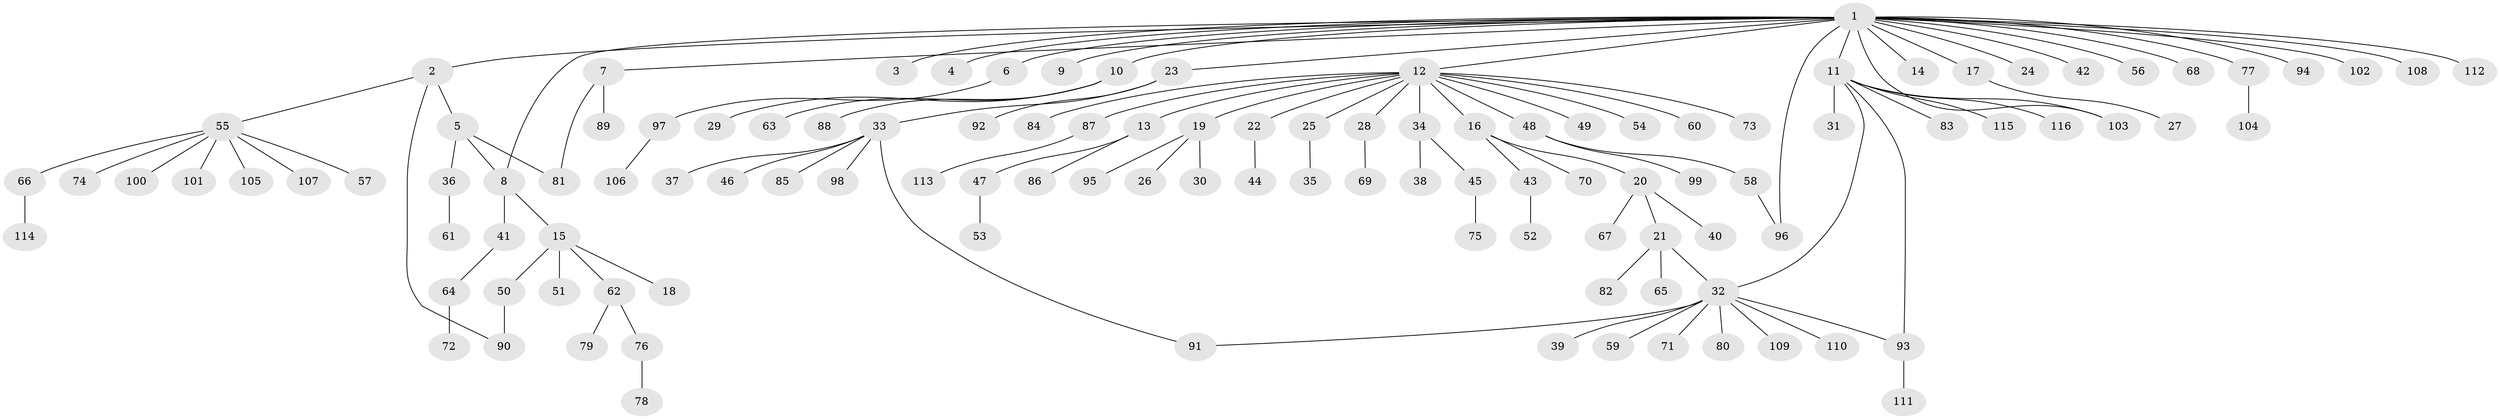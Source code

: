 // Generated by graph-tools (version 1.1) at 2025/47/03/09/25 04:47:24]
// undirected, 116 vertices, 123 edges
graph export_dot {
graph [start="1"]
  node [color=gray90,style=filled];
  1;
  2;
  3;
  4;
  5;
  6;
  7;
  8;
  9;
  10;
  11;
  12;
  13;
  14;
  15;
  16;
  17;
  18;
  19;
  20;
  21;
  22;
  23;
  24;
  25;
  26;
  27;
  28;
  29;
  30;
  31;
  32;
  33;
  34;
  35;
  36;
  37;
  38;
  39;
  40;
  41;
  42;
  43;
  44;
  45;
  46;
  47;
  48;
  49;
  50;
  51;
  52;
  53;
  54;
  55;
  56;
  57;
  58;
  59;
  60;
  61;
  62;
  63;
  64;
  65;
  66;
  67;
  68;
  69;
  70;
  71;
  72;
  73;
  74;
  75;
  76;
  77;
  78;
  79;
  80;
  81;
  82;
  83;
  84;
  85;
  86;
  87;
  88;
  89;
  90;
  91;
  92;
  93;
  94;
  95;
  96;
  97;
  98;
  99;
  100;
  101;
  102;
  103;
  104;
  105;
  106;
  107;
  108;
  109;
  110;
  111;
  112;
  113;
  114;
  115;
  116;
  1 -- 2;
  1 -- 3;
  1 -- 4;
  1 -- 6;
  1 -- 7;
  1 -- 8;
  1 -- 9;
  1 -- 10;
  1 -- 11;
  1 -- 12;
  1 -- 14;
  1 -- 17;
  1 -- 23;
  1 -- 24;
  1 -- 42;
  1 -- 56;
  1 -- 68;
  1 -- 77;
  1 -- 94;
  1 -- 96;
  1 -- 102;
  1 -- 103;
  1 -- 108;
  1 -- 112;
  2 -- 5;
  2 -- 55;
  2 -- 90;
  5 -- 8;
  5 -- 36;
  5 -- 81;
  6 -- 97;
  7 -- 81;
  7 -- 89;
  8 -- 15;
  8 -- 41;
  10 -- 29;
  10 -- 63;
  10 -- 88;
  11 -- 31;
  11 -- 32;
  11 -- 83;
  11 -- 93;
  11 -- 103;
  11 -- 115;
  11 -- 116;
  12 -- 13;
  12 -- 16;
  12 -- 19;
  12 -- 22;
  12 -- 25;
  12 -- 28;
  12 -- 34;
  12 -- 48;
  12 -- 49;
  12 -- 54;
  12 -- 60;
  12 -- 73;
  12 -- 84;
  12 -- 87;
  13 -- 47;
  13 -- 86;
  15 -- 18;
  15 -- 50;
  15 -- 51;
  15 -- 62;
  16 -- 20;
  16 -- 43;
  16 -- 70;
  17 -- 27;
  19 -- 26;
  19 -- 30;
  19 -- 95;
  20 -- 21;
  20 -- 40;
  20 -- 67;
  21 -- 32;
  21 -- 65;
  21 -- 82;
  22 -- 44;
  23 -- 33;
  23 -- 92;
  25 -- 35;
  28 -- 69;
  32 -- 39;
  32 -- 59;
  32 -- 71;
  32 -- 80;
  32 -- 91;
  32 -- 93;
  32 -- 109;
  32 -- 110;
  33 -- 37;
  33 -- 46;
  33 -- 85;
  33 -- 91;
  33 -- 98;
  34 -- 38;
  34 -- 45;
  36 -- 61;
  41 -- 64;
  43 -- 52;
  45 -- 75;
  47 -- 53;
  48 -- 58;
  48 -- 99;
  50 -- 90;
  55 -- 57;
  55 -- 66;
  55 -- 74;
  55 -- 100;
  55 -- 101;
  55 -- 105;
  55 -- 107;
  58 -- 96;
  62 -- 76;
  62 -- 79;
  64 -- 72;
  66 -- 114;
  76 -- 78;
  77 -- 104;
  87 -- 113;
  93 -- 111;
  97 -- 106;
}
